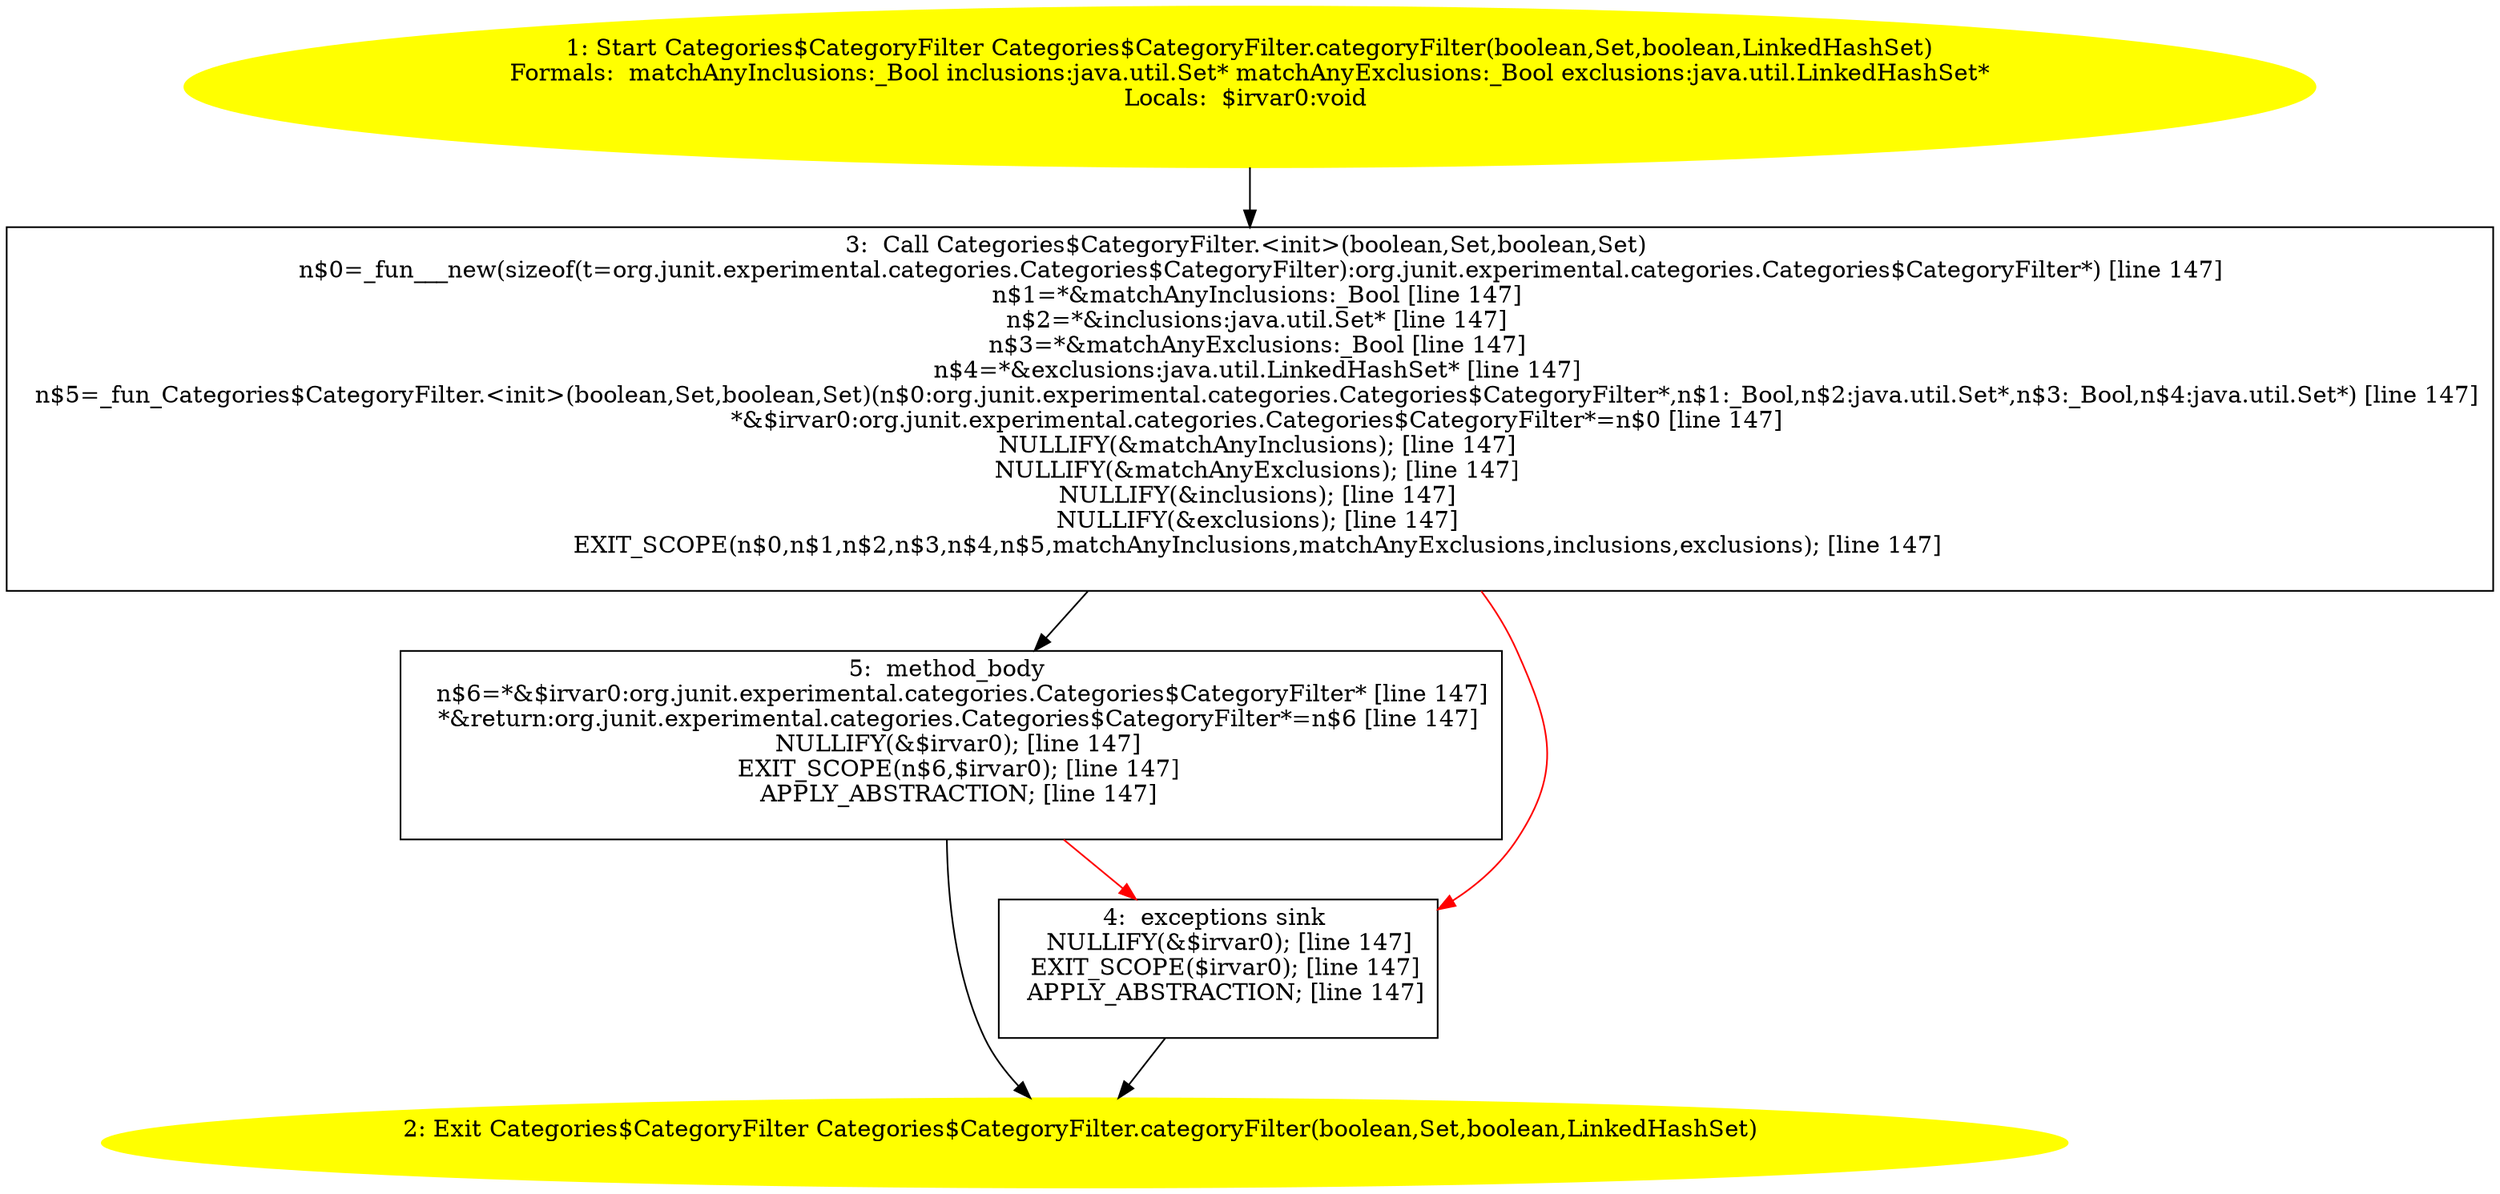 /* @generated */
digraph cfg {
"org.junit.experimental.categories.Categories$CategoryFilter.categoryFilter(boolean,java.util.Set,boo.0096daf4aac692b4271787d538c2fff6_1" [label="1: Start Categories$CategoryFilter Categories$CategoryFilter.categoryFilter(boolean,Set,boolean,LinkedHashSet)\nFormals:  matchAnyInclusions:_Bool inclusions:java.util.Set* matchAnyExclusions:_Bool exclusions:java.util.LinkedHashSet*\nLocals:  $irvar0:void \n  " color=yellow style=filled]
	

	 "org.junit.experimental.categories.Categories$CategoryFilter.categoryFilter(boolean,java.util.Set,boo.0096daf4aac692b4271787d538c2fff6_1" -> "org.junit.experimental.categories.Categories$CategoryFilter.categoryFilter(boolean,java.util.Set,boo.0096daf4aac692b4271787d538c2fff6_3" ;
"org.junit.experimental.categories.Categories$CategoryFilter.categoryFilter(boolean,java.util.Set,boo.0096daf4aac692b4271787d538c2fff6_2" [label="2: Exit Categories$CategoryFilter Categories$CategoryFilter.categoryFilter(boolean,Set,boolean,LinkedHashSet) \n  " color=yellow style=filled]
	

"org.junit.experimental.categories.Categories$CategoryFilter.categoryFilter(boolean,java.util.Set,boo.0096daf4aac692b4271787d538c2fff6_3" [label="3:  Call Categories$CategoryFilter.<init>(boolean,Set,boolean,Set) \n   n$0=_fun___new(sizeof(t=org.junit.experimental.categories.Categories$CategoryFilter):org.junit.experimental.categories.Categories$CategoryFilter*) [line 147]\n  n$1=*&matchAnyInclusions:_Bool [line 147]\n  n$2=*&inclusions:java.util.Set* [line 147]\n  n$3=*&matchAnyExclusions:_Bool [line 147]\n  n$4=*&exclusions:java.util.LinkedHashSet* [line 147]\n  n$5=_fun_Categories$CategoryFilter.<init>(boolean,Set,boolean,Set)(n$0:org.junit.experimental.categories.Categories$CategoryFilter*,n$1:_Bool,n$2:java.util.Set*,n$3:_Bool,n$4:java.util.Set*) [line 147]\n  *&$irvar0:org.junit.experimental.categories.Categories$CategoryFilter*=n$0 [line 147]\n  NULLIFY(&matchAnyInclusions); [line 147]\n  NULLIFY(&matchAnyExclusions); [line 147]\n  NULLIFY(&inclusions); [line 147]\n  NULLIFY(&exclusions); [line 147]\n  EXIT_SCOPE(n$0,n$1,n$2,n$3,n$4,n$5,matchAnyInclusions,matchAnyExclusions,inclusions,exclusions); [line 147]\n " shape="box"]
	

	 "org.junit.experimental.categories.Categories$CategoryFilter.categoryFilter(boolean,java.util.Set,boo.0096daf4aac692b4271787d538c2fff6_3" -> "org.junit.experimental.categories.Categories$CategoryFilter.categoryFilter(boolean,java.util.Set,boo.0096daf4aac692b4271787d538c2fff6_5" ;
	 "org.junit.experimental.categories.Categories$CategoryFilter.categoryFilter(boolean,java.util.Set,boo.0096daf4aac692b4271787d538c2fff6_3" -> "org.junit.experimental.categories.Categories$CategoryFilter.categoryFilter(boolean,java.util.Set,boo.0096daf4aac692b4271787d538c2fff6_4" [color="red" ];
"org.junit.experimental.categories.Categories$CategoryFilter.categoryFilter(boolean,java.util.Set,boo.0096daf4aac692b4271787d538c2fff6_4" [label="4:  exceptions sink \n   NULLIFY(&$irvar0); [line 147]\n  EXIT_SCOPE($irvar0); [line 147]\n  APPLY_ABSTRACTION; [line 147]\n " shape="box"]
	

	 "org.junit.experimental.categories.Categories$CategoryFilter.categoryFilter(boolean,java.util.Set,boo.0096daf4aac692b4271787d538c2fff6_4" -> "org.junit.experimental.categories.Categories$CategoryFilter.categoryFilter(boolean,java.util.Set,boo.0096daf4aac692b4271787d538c2fff6_2" ;
"org.junit.experimental.categories.Categories$CategoryFilter.categoryFilter(boolean,java.util.Set,boo.0096daf4aac692b4271787d538c2fff6_5" [label="5:  method_body \n   n$6=*&$irvar0:org.junit.experimental.categories.Categories$CategoryFilter* [line 147]\n  *&return:org.junit.experimental.categories.Categories$CategoryFilter*=n$6 [line 147]\n  NULLIFY(&$irvar0); [line 147]\n  EXIT_SCOPE(n$6,$irvar0); [line 147]\n  APPLY_ABSTRACTION; [line 147]\n " shape="box"]
	

	 "org.junit.experimental.categories.Categories$CategoryFilter.categoryFilter(boolean,java.util.Set,boo.0096daf4aac692b4271787d538c2fff6_5" -> "org.junit.experimental.categories.Categories$CategoryFilter.categoryFilter(boolean,java.util.Set,boo.0096daf4aac692b4271787d538c2fff6_2" ;
	 "org.junit.experimental.categories.Categories$CategoryFilter.categoryFilter(boolean,java.util.Set,boo.0096daf4aac692b4271787d538c2fff6_5" -> "org.junit.experimental.categories.Categories$CategoryFilter.categoryFilter(boolean,java.util.Set,boo.0096daf4aac692b4271787d538c2fff6_4" [color="red" ];
}
